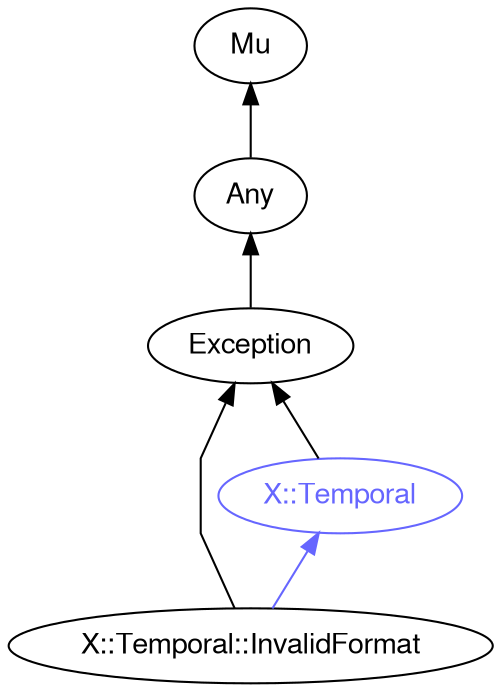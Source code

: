digraph "perl6-type-graph" {
    rankdir=BT;
    splines=polyline;
    overlap=false; 
    // Types
    "X::Temporal::InvalidFormat" [color="#000000", fontcolor="#000000", href="/type/X::Temporal::InvalidFormat", fontname="FreeSans"];
    "Mu" [color="#000000", fontcolor="#000000", href="/type/Mu", fontname="FreeSans"];
    "Any" [color="#000000", fontcolor="#000000", href="/type/Any", fontname="FreeSans"];
    "Exception" [color="#000000", fontcolor="#000000", href="/type/Exception", fontname="FreeSans"];
    "X::Temporal" [color="#6666FF", fontcolor="#6666FF", href="/type/X::Temporal", fontname="FreeSans"];

    // Superclasses
    "X::Temporal::InvalidFormat" -> "Exception" [color="#000000"];
    "Any" -> "Mu" [color="#000000"];
    "Exception" -> "Any" [color="#000000"];
    "X::Temporal" -> "Exception" [color="#000000"];

    // Roles
    "X::Temporal::InvalidFormat" -> "X::Temporal" [color="#6666FF"];
}
